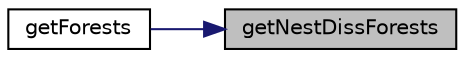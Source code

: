 digraph "getNestDissForests"
{
 // LATEX_PDF_SIZE
  edge [fontname="Helvetica",fontsize="10",labelfontname="Helvetica",labelfontsize="10"];
  node [fontname="Helvetica",fontsize="10",shape=record];
  rankdir="RL";
  Node1 [label="getNestDissForests",height=0.2,width=0.4,color="black", fillcolor="grey75", style="filled", fontcolor="black",tooltip=" "];
  Node1 -> Node2 [dir="back",color="midnightblue",fontsize="10",style="solid",fontname="Helvetica"];
  Node2 [label="getForests",height=0.2,width=0.4,color="black", fillcolor="white", style="filled",URL="$superlu__defs_8h.html#ab66a425061be6b0245d062f67ef65bfc",tooltip=" "];
}
